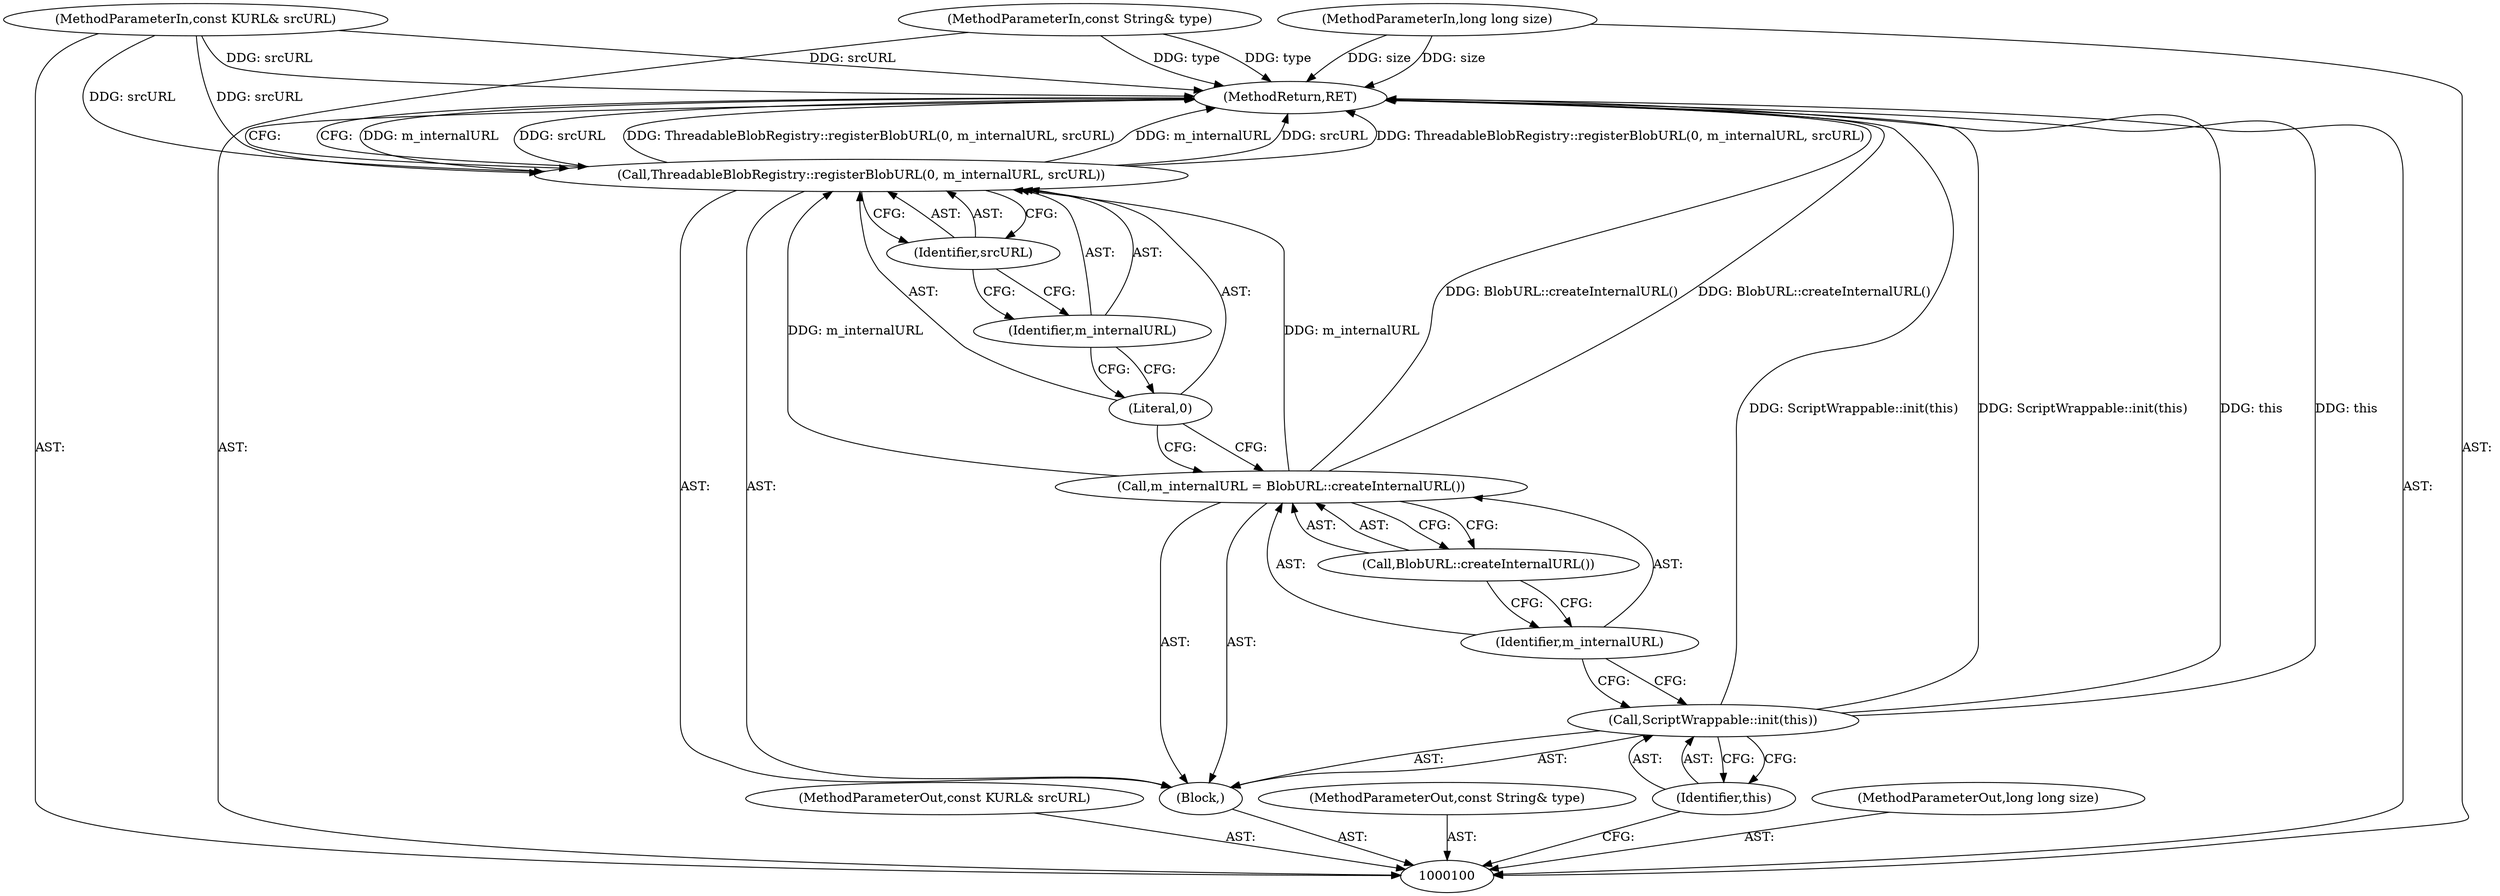 digraph "1_Chrome_d0c31f0342cefc46a3b3d80359a9779d044d4c0d_1" {
"1000114" [label="(MethodReturn,RET)"];
"1000101" [label="(MethodParameterIn,const KURL& srcURL)"];
"1000140" [label="(MethodParameterOut,const KURL& srcURL)"];
"1000102" [label="(MethodParameterIn,const String& type)"];
"1000141" [label="(MethodParameterOut,const String& type)"];
"1000103" [label="(MethodParameterIn,long long size)"];
"1000142" [label="(MethodParameterOut,long long size)"];
"1000104" [label="(Block,)"];
"1000106" [label="(Identifier,this)"];
"1000105" [label="(Call,ScriptWrappable::init(this))"];
"1000109" [label="(Call,BlobURL::createInternalURL())"];
"1000107" [label="(Call,m_internalURL = BlobURL::createInternalURL())"];
"1000108" [label="(Identifier,m_internalURL)"];
"1000110" [label="(Call,ThreadableBlobRegistry::registerBlobURL(0, m_internalURL, srcURL))"];
"1000111" [label="(Literal,0)"];
"1000112" [label="(Identifier,m_internalURL)"];
"1000113" [label="(Identifier,srcURL)"];
"1000114" -> "1000100"  [label="AST: "];
"1000114" -> "1000110"  [label="CFG: "];
"1000105" -> "1000114"  [label="DDG: ScriptWrappable::init(this)"];
"1000105" -> "1000114"  [label="DDG: this"];
"1000103" -> "1000114"  [label="DDG: size"];
"1000102" -> "1000114"  [label="DDG: type"];
"1000110" -> "1000114"  [label="DDG: m_internalURL"];
"1000110" -> "1000114"  [label="DDG: srcURL"];
"1000110" -> "1000114"  [label="DDG: ThreadableBlobRegistry::registerBlobURL(0, m_internalURL, srcURL)"];
"1000101" -> "1000114"  [label="DDG: srcURL"];
"1000107" -> "1000114"  [label="DDG: BlobURL::createInternalURL()"];
"1000101" -> "1000100"  [label="AST: "];
"1000101" -> "1000114"  [label="DDG: srcURL"];
"1000101" -> "1000110"  [label="DDG: srcURL"];
"1000140" -> "1000100"  [label="AST: "];
"1000102" -> "1000100"  [label="AST: "];
"1000102" -> "1000114"  [label="DDG: type"];
"1000141" -> "1000100"  [label="AST: "];
"1000103" -> "1000100"  [label="AST: "];
"1000103" -> "1000114"  [label="DDG: size"];
"1000142" -> "1000100"  [label="AST: "];
"1000104" -> "1000100"  [label="AST: "];
"1000105" -> "1000104"  [label="AST: "];
"1000107" -> "1000104"  [label="AST: "];
"1000110" -> "1000104"  [label="AST: "];
"1000106" -> "1000105"  [label="AST: "];
"1000106" -> "1000100"  [label="CFG: "];
"1000105" -> "1000106"  [label="CFG: "];
"1000105" -> "1000104"  [label="AST: "];
"1000105" -> "1000106"  [label="CFG: "];
"1000106" -> "1000105"  [label="AST: "];
"1000108" -> "1000105"  [label="CFG: "];
"1000105" -> "1000114"  [label="DDG: ScriptWrappable::init(this)"];
"1000105" -> "1000114"  [label="DDG: this"];
"1000109" -> "1000107"  [label="AST: "];
"1000109" -> "1000108"  [label="CFG: "];
"1000107" -> "1000109"  [label="CFG: "];
"1000107" -> "1000104"  [label="AST: "];
"1000107" -> "1000109"  [label="CFG: "];
"1000108" -> "1000107"  [label="AST: "];
"1000109" -> "1000107"  [label="AST: "];
"1000111" -> "1000107"  [label="CFG: "];
"1000107" -> "1000114"  [label="DDG: BlobURL::createInternalURL()"];
"1000107" -> "1000110"  [label="DDG: m_internalURL"];
"1000108" -> "1000107"  [label="AST: "];
"1000108" -> "1000105"  [label="CFG: "];
"1000109" -> "1000108"  [label="CFG: "];
"1000110" -> "1000104"  [label="AST: "];
"1000110" -> "1000113"  [label="CFG: "];
"1000111" -> "1000110"  [label="AST: "];
"1000112" -> "1000110"  [label="AST: "];
"1000113" -> "1000110"  [label="AST: "];
"1000114" -> "1000110"  [label="CFG: "];
"1000110" -> "1000114"  [label="DDG: m_internalURL"];
"1000110" -> "1000114"  [label="DDG: srcURL"];
"1000110" -> "1000114"  [label="DDG: ThreadableBlobRegistry::registerBlobURL(0, m_internalURL, srcURL)"];
"1000107" -> "1000110"  [label="DDG: m_internalURL"];
"1000101" -> "1000110"  [label="DDG: srcURL"];
"1000111" -> "1000110"  [label="AST: "];
"1000111" -> "1000107"  [label="CFG: "];
"1000112" -> "1000111"  [label="CFG: "];
"1000112" -> "1000110"  [label="AST: "];
"1000112" -> "1000111"  [label="CFG: "];
"1000113" -> "1000112"  [label="CFG: "];
"1000113" -> "1000110"  [label="AST: "];
"1000113" -> "1000112"  [label="CFG: "];
"1000110" -> "1000113"  [label="CFG: "];
}
